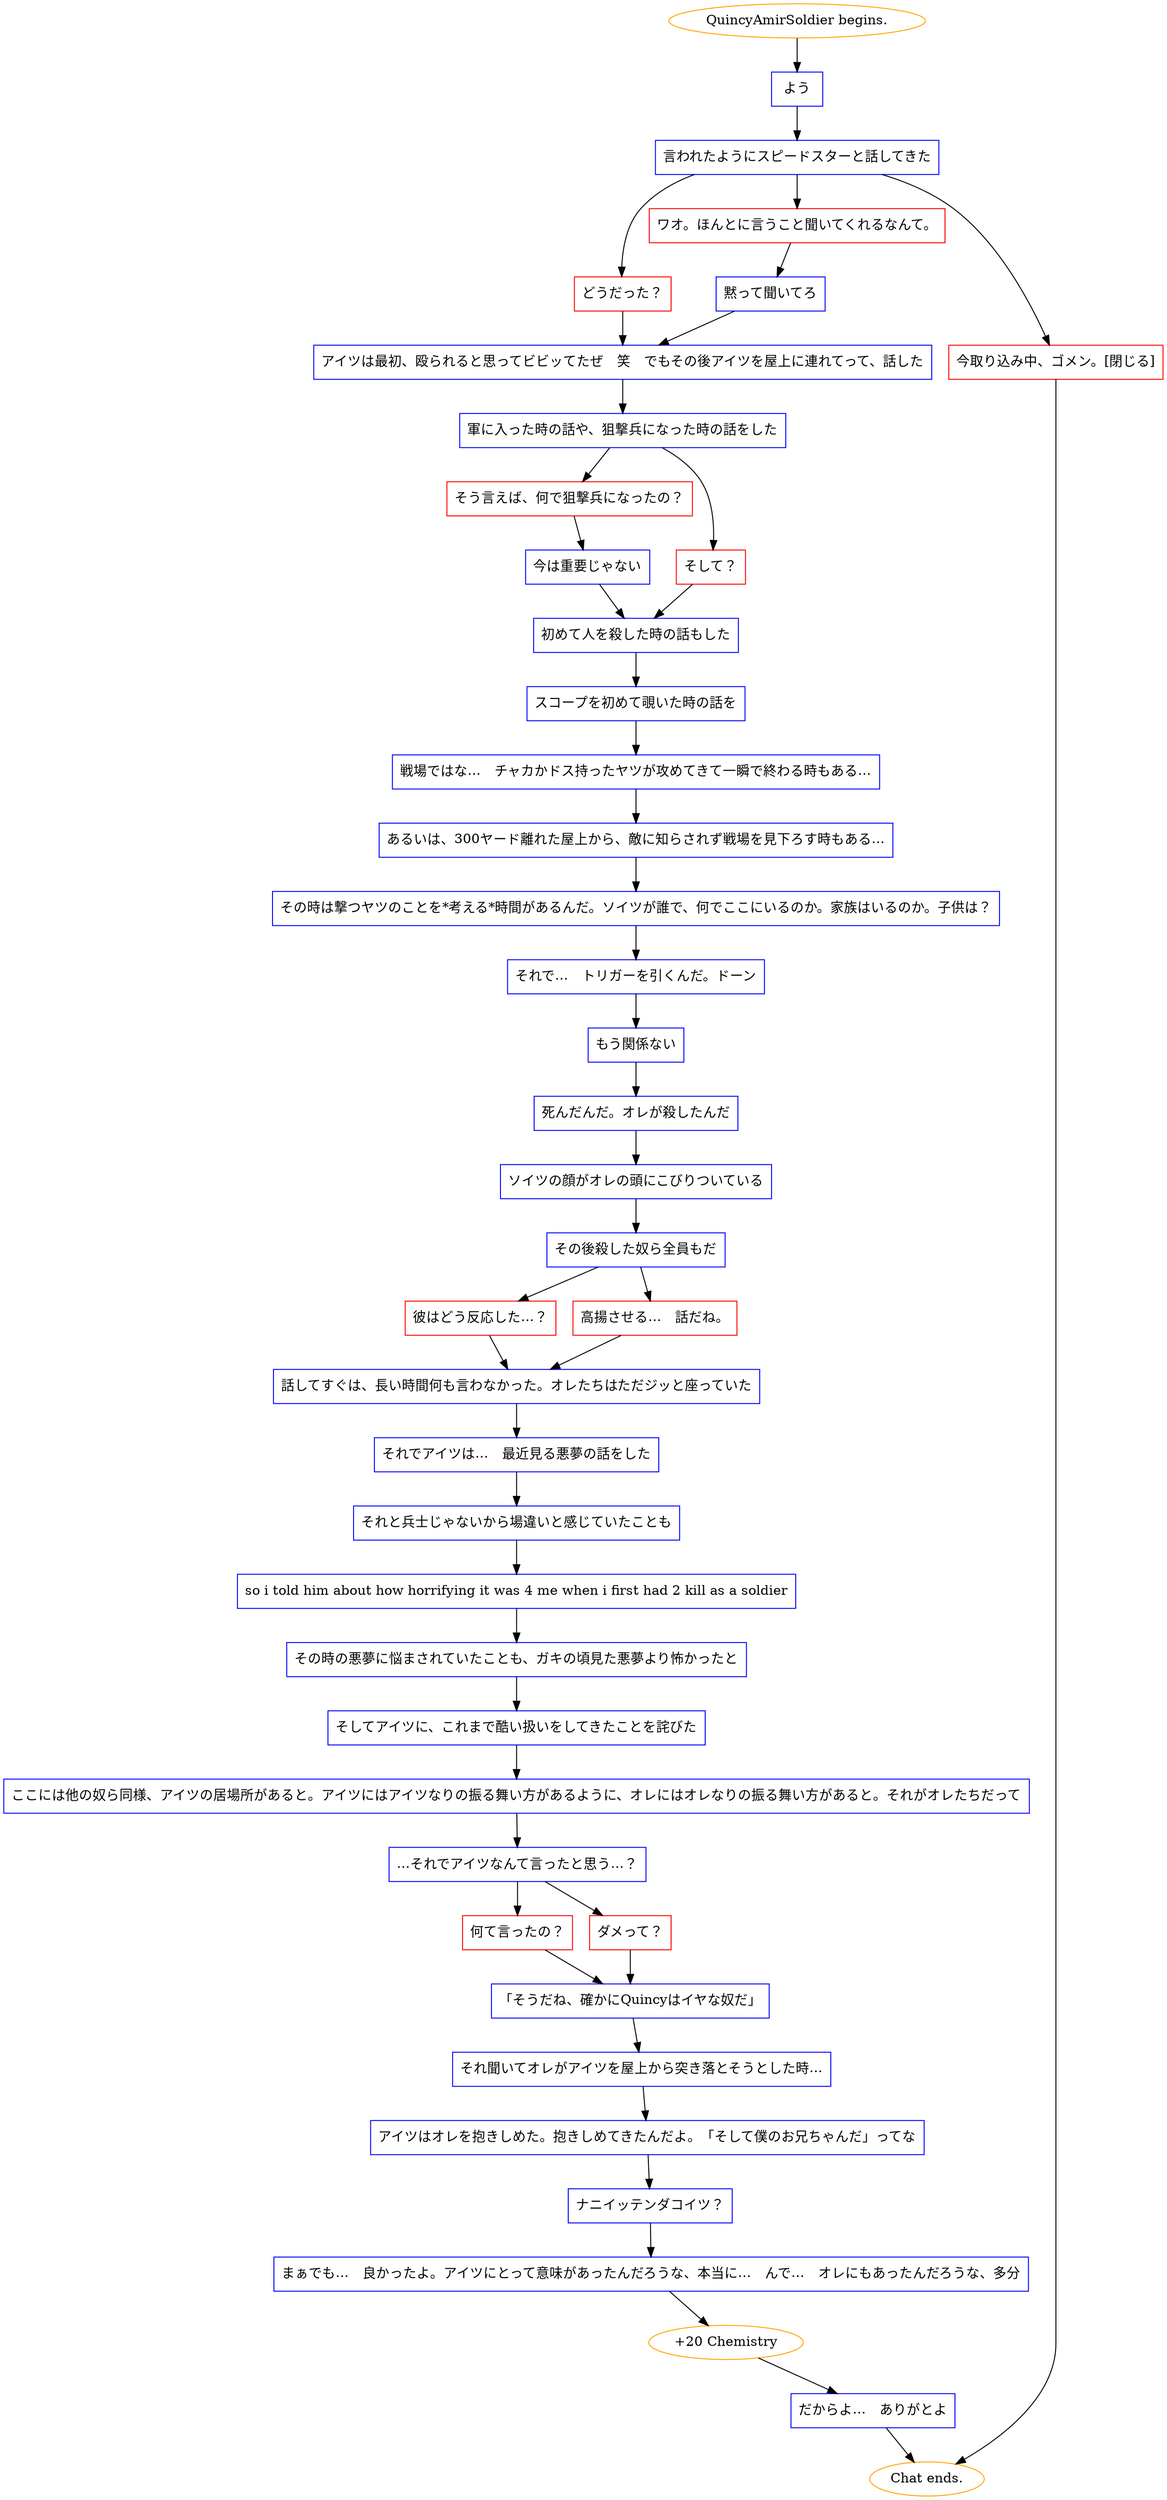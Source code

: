 digraph {
	"QuincyAmirSoldier begins." [color=orange];
		"QuincyAmirSoldier begins." -> j2692469895;
	j2692469895 [label="よう",shape=box,color=blue];
		j2692469895 -> j3813221743;
	j3813221743 [label="言われたようにスピードスターと話してきた",shape=box,color=blue];
		j3813221743 -> j2626240317;
		j3813221743 -> j1711582445;
		j3813221743 -> j2352464098;
	j2626240317 [label="どうだった？",shape=box,color=red];
		j2626240317 -> j3588529293;
	j1711582445 [label="ワオ。ほんとに言うこと聞いてくれるなんて。",shape=box,color=red];
		j1711582445 -> j2572009578;
	j2352464098 [label="今取り込み中、ゴメン。[閉じる]",shape=box,color=red];
		j2352464098 -> "Chat ends.";
	j3588529293 [label="アイツは最初、殴られると思ってビビッてたぜ　笑　でもその後アイツを屋上に連れてって、話した",shape=box,color=blue];
		j3588529293 -> j2926240181;
	j2572009578 [label="黙って聞いてろ",shape=box,color=blue];
		j2572009578 -> j3588529293;
	"Chat ends." [color=orange];
	j2926240181 [label="軍に入った時の話や、狙撃兵になった時の話をした",shape=box,color=blue];
		j2926240181 -> j1696033696;
		j2926240181 -> j3680786602;
	j1696033696 [label="そう言えば、何で狙撃兵になったの？",shape=box,color=red];
		j1696033696 -> j1725475322;
	j3680786602 [label="そして？",shape=box,color=red];
		j3680786602 -> j4099410480;
	j1725475322 [label="今は重要じゃない",shape=box,color=blue];
		j1725475322 -> j4099410480;
	j4099410480 [label="初めて人を殺した時の話もした",shape=box,color=blue];
		j4099410480 -> j1415977408;
	j1415977408 [label="スコープを初めて覗いた時の話を",shape=box,color=blue];
		j1415977408 -> j2616747779;
	j2616747779 [label="戦場ではな…　チャカかドス持ったヤツが攻めてきて一瞬で終わる時もある…",shape=box,color=blue];
		j2616747779 -> j849085129;
	j849085129 [label="あるいは、300ヤード離れた屋上から、敵に知らされず戦場を見下ろす時もある…",shape=box,color=blue];
		j849085129 -> j4168562290;
	j4168562290 [label="その時は撃つヤツのことを*考える*時間があるんだ。ソイツが誰で、何でここにいるのか。家族はいるのか。子供は？",shape=box,color=blue];
		j4168562290 -> j3847075847;
	j3847075847 [label="それで…　トリガーを引くんだ。ドーン",shape=box,color=blue];
		j3847075847 -> j1993666043;
	j1993666043 [label="もう関係ない",shape=box,color=blue];
		j1993666043 -> j1486241230;
	j1486241230 [label="死んだんだ。オレが殺したんだ",shape=box,color=blue];
		j1486241230 -> j163448176;
	j163448176 [label="ソイツの顔がオレの頭にこびりついている",shape=box,color=blue];
		j163448176 -> j2274397705;
	j2274397705 [label="その後殺した奴ら全員もだ",shape=box,color=blue];
		j2274397705 -> j1701350024;
		j2274397705 -> j155289944;
	j1701350024 [label="彼はどう反応した…？",shape=box,color=red];
		j1701350024 -> j571843943;
	j155289944 [label="高揚させる…　話だね。",shape=box,color=red];
		j155289944 -> j571843943;
	j571843943 [label="話してすぐは、長い時間何も言わなかった。オレたちはただジッと座っていた",shape=box,color=blue];
		j571843943 -> j3934039395;
	j3934039395 [label="それでアイツは…　最近見る悪夢の話をした",shape=box,color=blue];
		j3934039395 -> j304167785;
	j304167785 [label="それと兵士じゃないから場違いと感じていたことも",shape=box,color=blue];
		j304167785 -> j2599757036;
	j2599757036 [label="so i told him about how horrifying it was 4 me when i first had 2 kill as a soldier",shape=box,color=blue];
		j2599757036 -> j3862199945;
	j3862199945 [label="その時の悪夢に悩まされていたことも、ガキの頃見た悪夢より怖かったと",shape=box,color=blue];
		j3862199945 -> j2362070110;
	j2362070110 [label="そしてアイツに、これまで酷い扱いをしてきたことを詫びた",shape=box,color=blue];
		j2362070110 -> j3261891507;
	j3261891507 [label="ここには他の奴ら同様、アイツの居場所があると。アイツにはアイツなりの振る舞い方があるように、オレにはオレなりの振る舞い方があると。それがオレたちだって",shape=box,color=blue];
		j3261891507 -> j1219017285;
	j1219017285 [label="…それでアイツなんて言ったと思う…？",shape=box,color=blue];
		j1219017285 -> j151135625;
		j1219017285 -> j1732360401;
	j151135625 [label="何て言ったの？",shape=box,color=red];
		j151135625 -> j1721563975;
	j1732360401 [label="ダメって？",shape=box,color=red];
		j1732360401 -> j1721563975;
	j1721563975 [label="「そうだね、確かにQuincyはイヤな奴だ」",shape=box,color=blue];
		j1721563975 -> j493969374;
	j493969374 [label="それ聞いてオレがアイツを屋上から突き落とそうとした時…",shape=box,color=blue];
		j493969374 -> j2872350121;
	j2872350121 [label="アイツはオレを抱きしめた。抱きしめてきたんだよ。「そして僕のお兄ちゃんだ」ってな",shape=box,color=blue];
		j2872350121 -> j1840107332;
	j1840107332 [label="ナニイッテンダコイツ？",shape=box,color=blue];
		j1840107332 -> j3377971717;
	j3377971717 [label="まぁでも…　良かったよ。アイツにとって意味があったんだろうな、本当に…　んで…　オレにもあったんだろうな、多分",shape=box,color=blue];
		j3377971717 -> j810615391;
	j810615391 [label="+20 Chemistry",color=orange];
		j810615391 -> j1291144630;
	j1291144630 [label="だからよ…　ありがとよ",shape=box,color=blue];
		j1291144630 -> "Chat ends.";
}